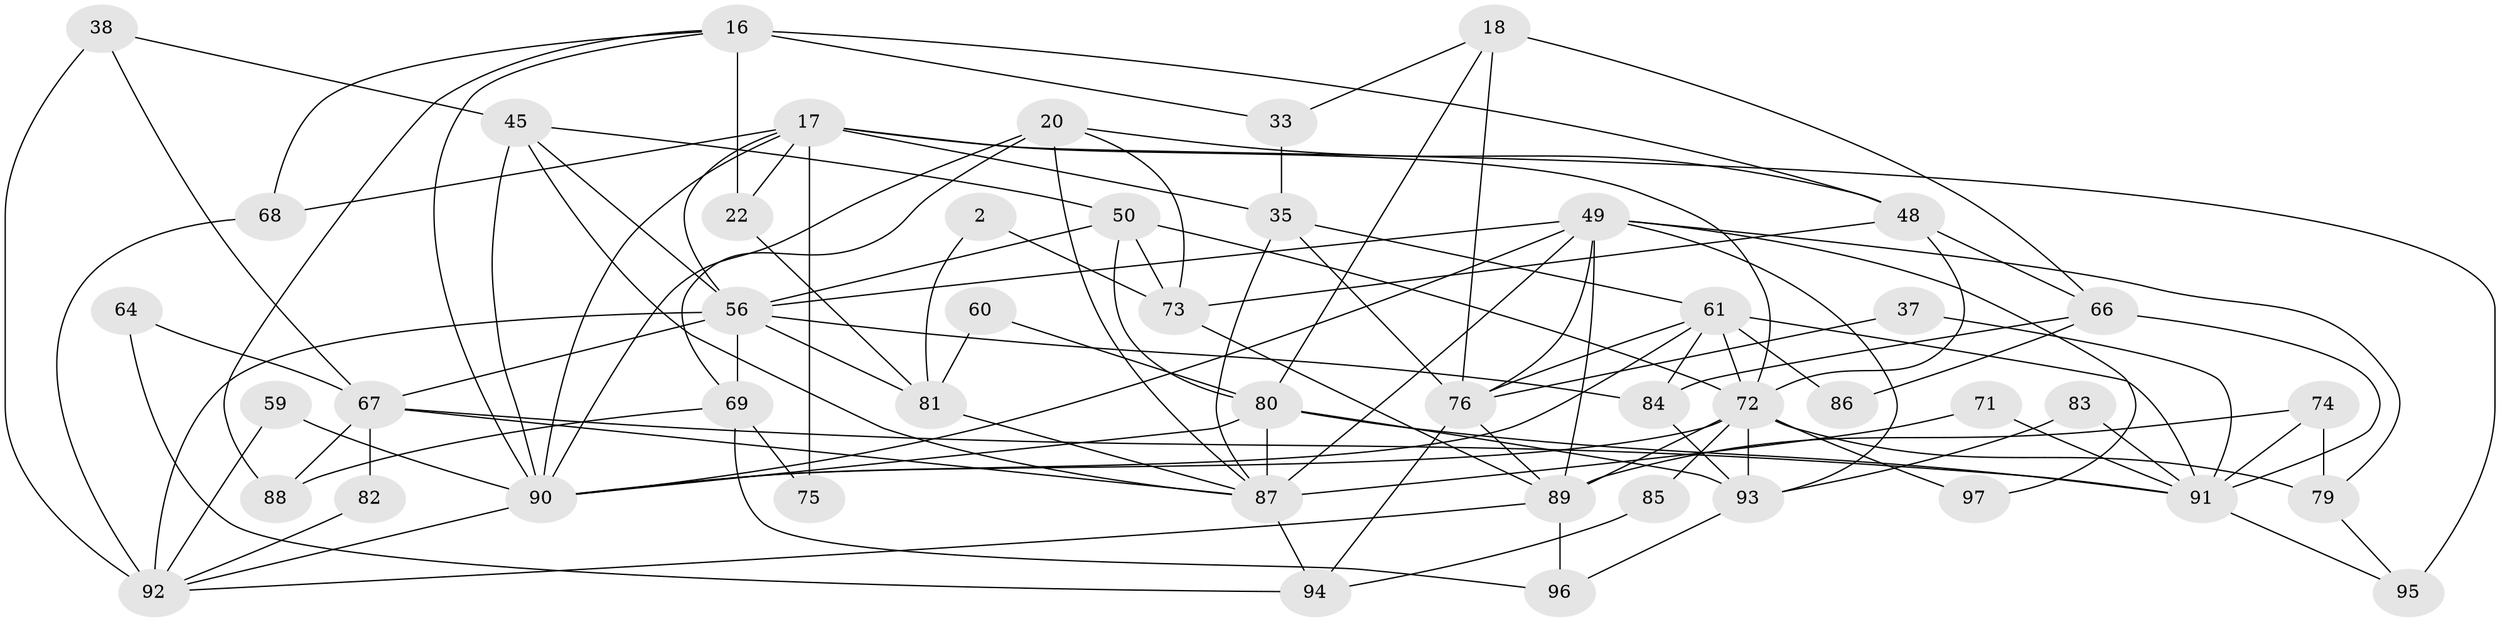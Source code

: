 // original degree distribution, {4: 0.28865979381443296, 2: 0.17525773195876287, 6: 0.10309278350515463, 5: 0.1958762886597938, 3: 0.1958762886597938, 7: 0.030927835051546393, 9: 0.010309278350515464}
// Generated by graph-tools (version 1.1) at 2025/53/03/04/25 21:53:08]
// undirected, 48 vertices, 113 edges
graph export_dot {
graph [start="1"]
  node [color=gray90,style=filled];
  2;
  16;
  17 [super="+14+13"];
  18;
  20 [super="+7"];
  22;
  33;
  35;
  37;
  38;
  45 [super="+21"];
  48 [super="+24"];
  49 [super="+15+44+28+29"];
  50 [super="+26"];
  56 [super="+42+51+43"];
  59;
  60;
  61 [super="+8+1"];
  64;
  66 [super="+57"];
  67;
  68;
  69 [super="+58"];
  71;
  72 [super="+41"];
  73 [super="+62+55"];
  74 [super="+19+5"];
  75;
  76 [super="+30+3"];
  79 [super="+11"];
  80 [super="+27+54+78"];
  81 [super="+31"];
  82;
  83;
  84 [super="+46"];
  85;
  86;
  87 [super="+40+70"];
  88;
  89 [super="+36"];
  90 [super="+34+53"];
  91 [super="+77"];
  92 [super="+39+65"];
  93 [super="+4+63"];
  94;
  95;
  96;
  97;
  2 -- 73;
  2 -- 81;
  16 -- 68;
  16 -- 22;
  16 -- 33;
  16 -- 48 [weight=2];
  16 -- 88;
  16 -- 90;
  17 -- 35;
  17 -- 95 [weight=2];
  17 -- 75 [weight=2];
  17 -- 68;
  17 -- 22;
  17 -- 72 [weight=2];
  17 -- 56 [weight=2];
  17 -- 90 [weight=3];
  18 -- 66;
  18 -- 33;
  18 -- 76 [weight=2];
  18 -- 80;
  20 -- 73;
  20 -- 69;
  20 -- 48;
  20 -- 87;
  20 -- 90;
  22 -- 81;
  33 -- 35;
  35 -- 61;
  35 -- 87;
  35 -- 76;
  37 -- 76 [weight=2];
  37 -- 91;
  38 -- 67;
  38 -- 45;
  38 -- 92 [weight=2];
  45 -- 50;
  45 -- 56;
  45 -- 90;
  45 -- 87;
  48 -- 73 [weight=2];
  48 -- 72;
  48 -- 66;
  49 -- 76 [weight=2];
  49 -- 87 [weight=2];
  49 -- 93;
  49 -- 90 [weight=2];
  49 -- 89;
  49 -- 79 [weight=2];
  49 -- 97;
  49 -- 56;
  50 -- 73 [weight=3];
  50 -- 72;
  50 -- 56;
  50 -- 80;
  56 -- 67 [weight=2];
  56 -- 84 [weight=2];
  56 -- 81 [weight=2];
  56 -- 69;
  56 -- 92 [weight=2];
  59 -- 90;
  59 -- 92;
  60 -- 81;
  60 -- 80;
  61 -- 72;
  61 -- 86;
  61 -- 91;
  61 -- 90;
  61 -- 84;
  61 -- 76;
  64 -- 67;
  64 -- 94;
  66 -- 84;
  66 -- 91;
  66 -- 86;
  67 -- 82;
  67 -- 88;
  67 -- 87;
  67 -- 91 [weight=2];
  68 -- 92;
  69 -- 96;
  69 -- 88;
  69 -- 75;
  71 -- 91;
  71 -- 87 [weight=2];
  72 -- 89 [weight=2];
  72 -- 93 [weight=2];
  72 -- 97;
  72 -- 79 [weight=2];
  72 -- 85;
  72 -- 90;
  73 -- 89;
  74 -- 91 [weight=2];
  74 -- 79 [weight=2];
  74 -- 89 [weight=2];
  76 -- 89;
  76 -- 94;
  79 -- 95;
  80 -- 93;
  80 -- 87 [weight=2];
  80 -- 90;
  80 -- 91;
  81 -- 87 [weight=2];
  82 -- 92;
  83 -- 91;
  83 -- 93;
  84 -- 93 [weight=2];
  85 -- 94;
  87 -- 94;
  89 -- 96;
  89 -- 92;
  90 -- 92;
  91 -- 95;
  93 -- 96;
}
